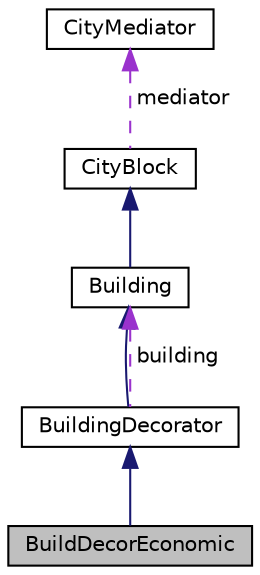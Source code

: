 digraph "BuildDecorEconomic"
{
 // LATEX_PDF_SIZE
  edge [fontname="Helvetica",fontsize="10",labelfontname="Helvetica",labelfontsize="10"];
  node [fontname="Helvetica",fontsize="10",shape=record];
  Node1 [label="BuildDecorEconomic",height=0.2,width=0.4,color="black", fillcolor="grey75", style="filled", fontcolor="black",tooltip="Concrete decorator class that adds economic features to a Building."];
  Node2 -> Node1 [dir="back",color="midnightblue",fontsize="10",style="solid"];
  Node2 [label="BuildingDecorator",height=0.2,width=0.4,color="black", fillcolor="white", style="filled",URL="$classBuildingDecorator.html",tooltip="A base class for decorating buildings with additional functionality."];
  Node3 -> Node2 [dir="back",color="midnightblue",fontsize="10",style="solid"];
  Node3 [label="Building",height=0.2,width=0.4,color="black", fillcolor="white", style="filled",URL="$classBuilding.html",tooltip="Abstract base class representing a building in the city."];
  Node4 -> Node3 [dir="back",color="midnightblue",fontsize="10",style="solid"];
  Node4 [label="CityBlock",height=0.2,width=0.4,color="black", fillcolor="white", style="filled",URL="$classCityBlock.html",tooltip="Base class representing a block within the city."];
  Node5 -> Node4 [dir="back",color="darkorchid3",fontsize="10",style="dashed",label=" mediator" ];
  Node5 [label="CityMediator",height=0.2,width=0.4,color="black", fillcolor="white", style="filled",URL="$classCityMediator.html",tooltip="Mediator class that facilitates communication between various city components."];
  Node3 -> Node2 [dir="back",color="darkorchid3",fontsize="10",style="dashed",label=" building" ];
}
